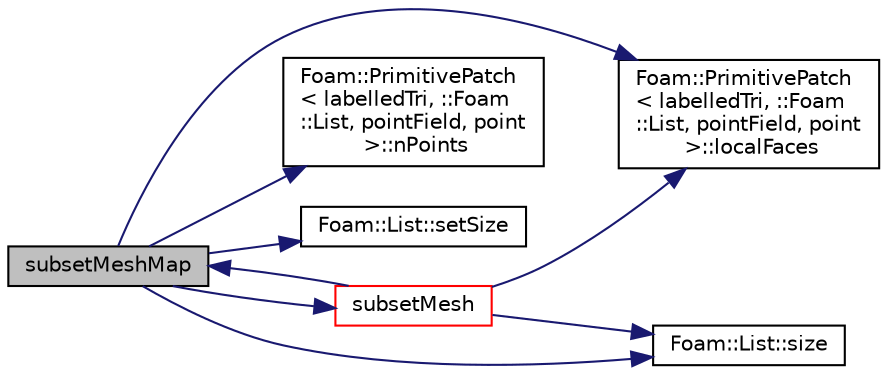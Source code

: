 digraph "subsetMeshMap"
{
  bgcolor="transparent";
  edge [fontname="Helvetica",fontsize="10",labelfontname="Helvetica",labelfontsize="10"];
  node [fontname="Helvetica",fontsize="10",shape=record];
  rankdir="LR";
  Node921 [label="subsetMeshMap",height=0.2,width=0.4,color="black", fillcolor="grey75", style="filled", fontcolor="black"];
  Node921 -> Node922 [color="midnightblue",fontsize="10",style="solid",fontname="Helvetica"];
  Node922 [label="Foam::PrimitivePatch\l\< labelledTri, ::Foam\l::List, pointField, point\l \>::localFaces",height=0.2,width=0.4,color="black",URL="$a28693.html#aa4bd29e9c9de3d53e26aa2bf2e803c60",tooltip="Return patch faces addressing into local point list. "];
  Node921 -> Node923 [color="midnightblue",fontsize="10",style="solid",fontname="Helvetica"];
  Node923 [label="Foam::PrimitivePatch\l\< labelledTri, ::Foam\l::List, pointField, point\l \>::nPoints",height=0.2,width=0.4,color="black",URL="$a28693.html#a1c886a784a597459dbf2d9470798e9dd",tooltip="Return number of points supporting patch faces. "];
  Node921 -> Node924 [color="midnightblue",fontsize="10",style="solid",fontname="Helvetica"];
  Node924 [label="Foam::List::setSize",height=0.2,width=0.4,color="black",URL="$a26833.html#aedb985ffeaf1bdbfeccc2a8730405703",tooltip="Reset size of List. "];
  Node921 -> Node925 [color="midnightblue",fontsize="10",style="solid",fontname="Helvetica"];
  Node925 [label="Foam::List::size",height=0.2,width=0.4,color="black",URL="$a26833.html#a8a5f6fa29bd4b500caf186f60245b384",tooltip="Override size to be inconsistent with allocated storage. "];
  Node921 -> Node926 [color="midnightblue",fontsize="10",style="solid",fontname="Helvetica"];
  Node926 [label="subsetMesh",height=0.2,width=0.4,color="red",URL="$a31961.html#a2a82635af274c2fffdbb732676b4ecd3",tooltip="Return new surface. Returns pointMap, faceMap from. "];
  Node926 -> Node922 [color="midnightblue",fontsize="10",style="solid",fontname="Helvetica"];
  Node926 -> Node921 [color="midnightblue",fontsize="10",style="solid",fontname="Helvetica"];
  Node926 -> Node925 [color="midnightblue",fontsize="10",style="solid",fontname="Helvetica"];
}
